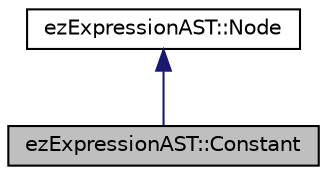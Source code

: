 digraph "ezExpressionAST::Constant"
{
 // LATEX_PDF_SIZE
  edge [fontname="Helvetica",fontsize="10",labelfontname="Helvetica",labelfontsize="10"];
  node [fontname="Helvetica",fontsize="10",shape=record];
  Node1 [label="ezExpressionAST::Constant",height=0.2,width=0.4,color="black", fillcolor="grey75", style="filled", fontcolor="black",tooltip=" "];
  Node2 -> Node1 [dir="back",color="midnightblue",fontsize="10",style="solid",fontname="Helvetica"];
  Node2 [label="ezExpressionAST::Node",height=0.2,width=0.4,color="black", fillcolor="white", style="filled",URL="$d2/d95/structez_expression_a_s_t_1_1_node.htm",tooltip=" "];
}
